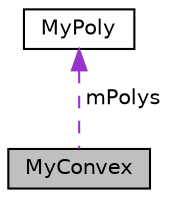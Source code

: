 digraph "MyConvex"
{
  edge [fontname="Helvetica",fontsize="10",labelfontname="Helvetica",labelfontsize="10"];
  node [fontname="Helvetica",fontsize="10",shape=record];
  Node1 [label="MyConvex",height=0.2,width=0.4,color="black", fillcolor="grey75", style="filled", fontcolor="black"];
  Node2 -> Node1 [dir="back",color="darkorchid3",fontsize="10",style="dashed",label=" mPolys" ,fontname="Helvetica"];
  Node2 [label="MyPoly",height=0.2,width=0.4,color="black", fillcolor="white", style="filled",URL="$class_my_poly.html"];
}
